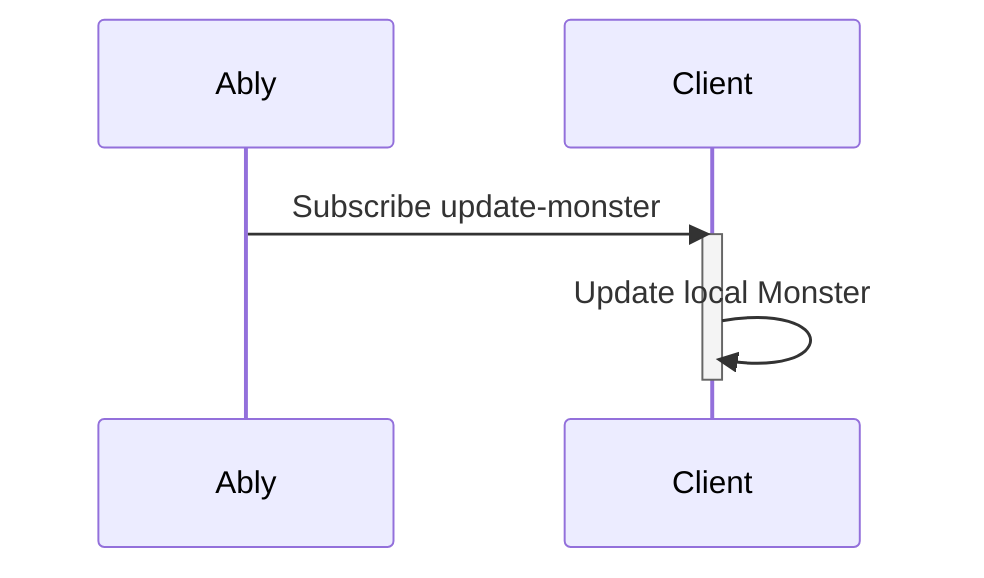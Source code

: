sequenceDiagram
  Ably ->> Client: Subscribe update-monster
  activate Client
  Client ->> Client: Update local Monster
  deactivate Client